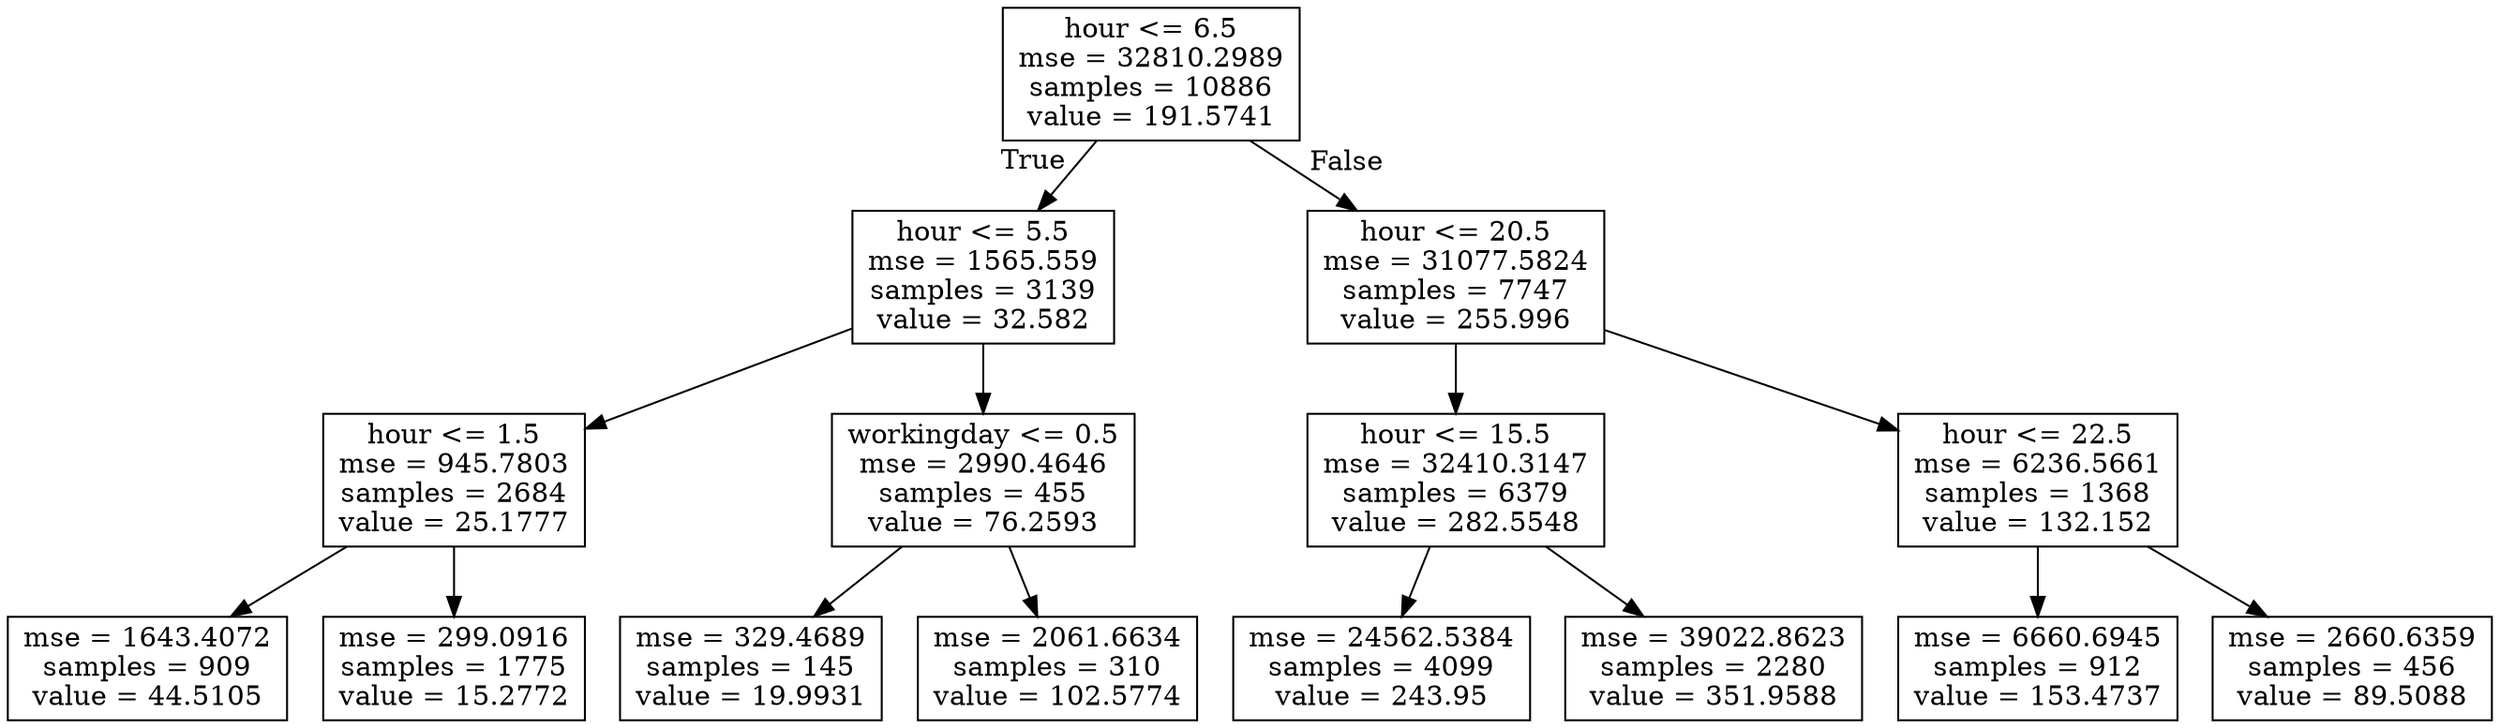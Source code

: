 digraph Tree {
node [shape=box] ;
0 [label="hour <= 6.5\nmse = 32810.2989\nsamples = 10886\nvalue = 191.5741"] ;
1 [label="hour <= 5.5\nmse = 1565.559\nsamples = 3139\nvalue = 32.582"] ;
0 -> 1 [labeldistance=2.5, labelangle=45, headlabel="True"] ;
2 [label="hour <= 1.5\nmse = 945.7803\nsamples = 2684\nvalue = 25.1777"] ;
1 -> 2 ;
3 [label="mse = 1643.4072\nsamples = 909\nvalue = 44.5105"] ;
2 -> 3 ;
4 [label="mse = 299.0916\nsamples = 1775\nvalue = 15.2772"] ;
2 -> 4 ;
5 [label="workingday <= 0.5\nmse = 2990.4646\nsamples = 455\nvalue = 76.2593"] ;
1 -> 5 ;
6 [label="mse = 329.4689\nsamples = 145\nvalue = 19.9931"] ;
5 -> 6 ;
7 [label="mse = 2061.6634\nsamples = 310\nvalue = 102.5774"] ;
5 -> 7 ;
8 [label="hour <= 20.5\nmse = 31077.5824\nsamples = 7747\nvalue = 255.996"] ;
0 -> 8 [labeldistance=2.5, labelangle=-45, headlabel="False"] ;
9 [label="hour <= 15.5\nmse = 32410.3147\nsamples = 6379\nvalue = 282.5548"] ;
8 -> 9 ;
10 [label="mse = 24562.5384\nsamples = 4099\nvalue = 243.95"] ;
9 -> 10 ;
11 [label="mse = 39022.8623\nsamples = 2280\nvalue = 351.9588"] ;
9 -> 11 ;
12 [label="hour <= 22.5\nmse = 6236.5661\nsamples = 1368\nvalue = 132.152"] ;
8 -> 12 ;
13 [label="mse = 6660.6945\nsamples = 912\nvalue = 153.4737"] ;
12 -> 13 ;
14 [label="mse = 2660.6359\nsamples = 456\nvalue = 89.5088"] ;
12 -> 14 ;
}